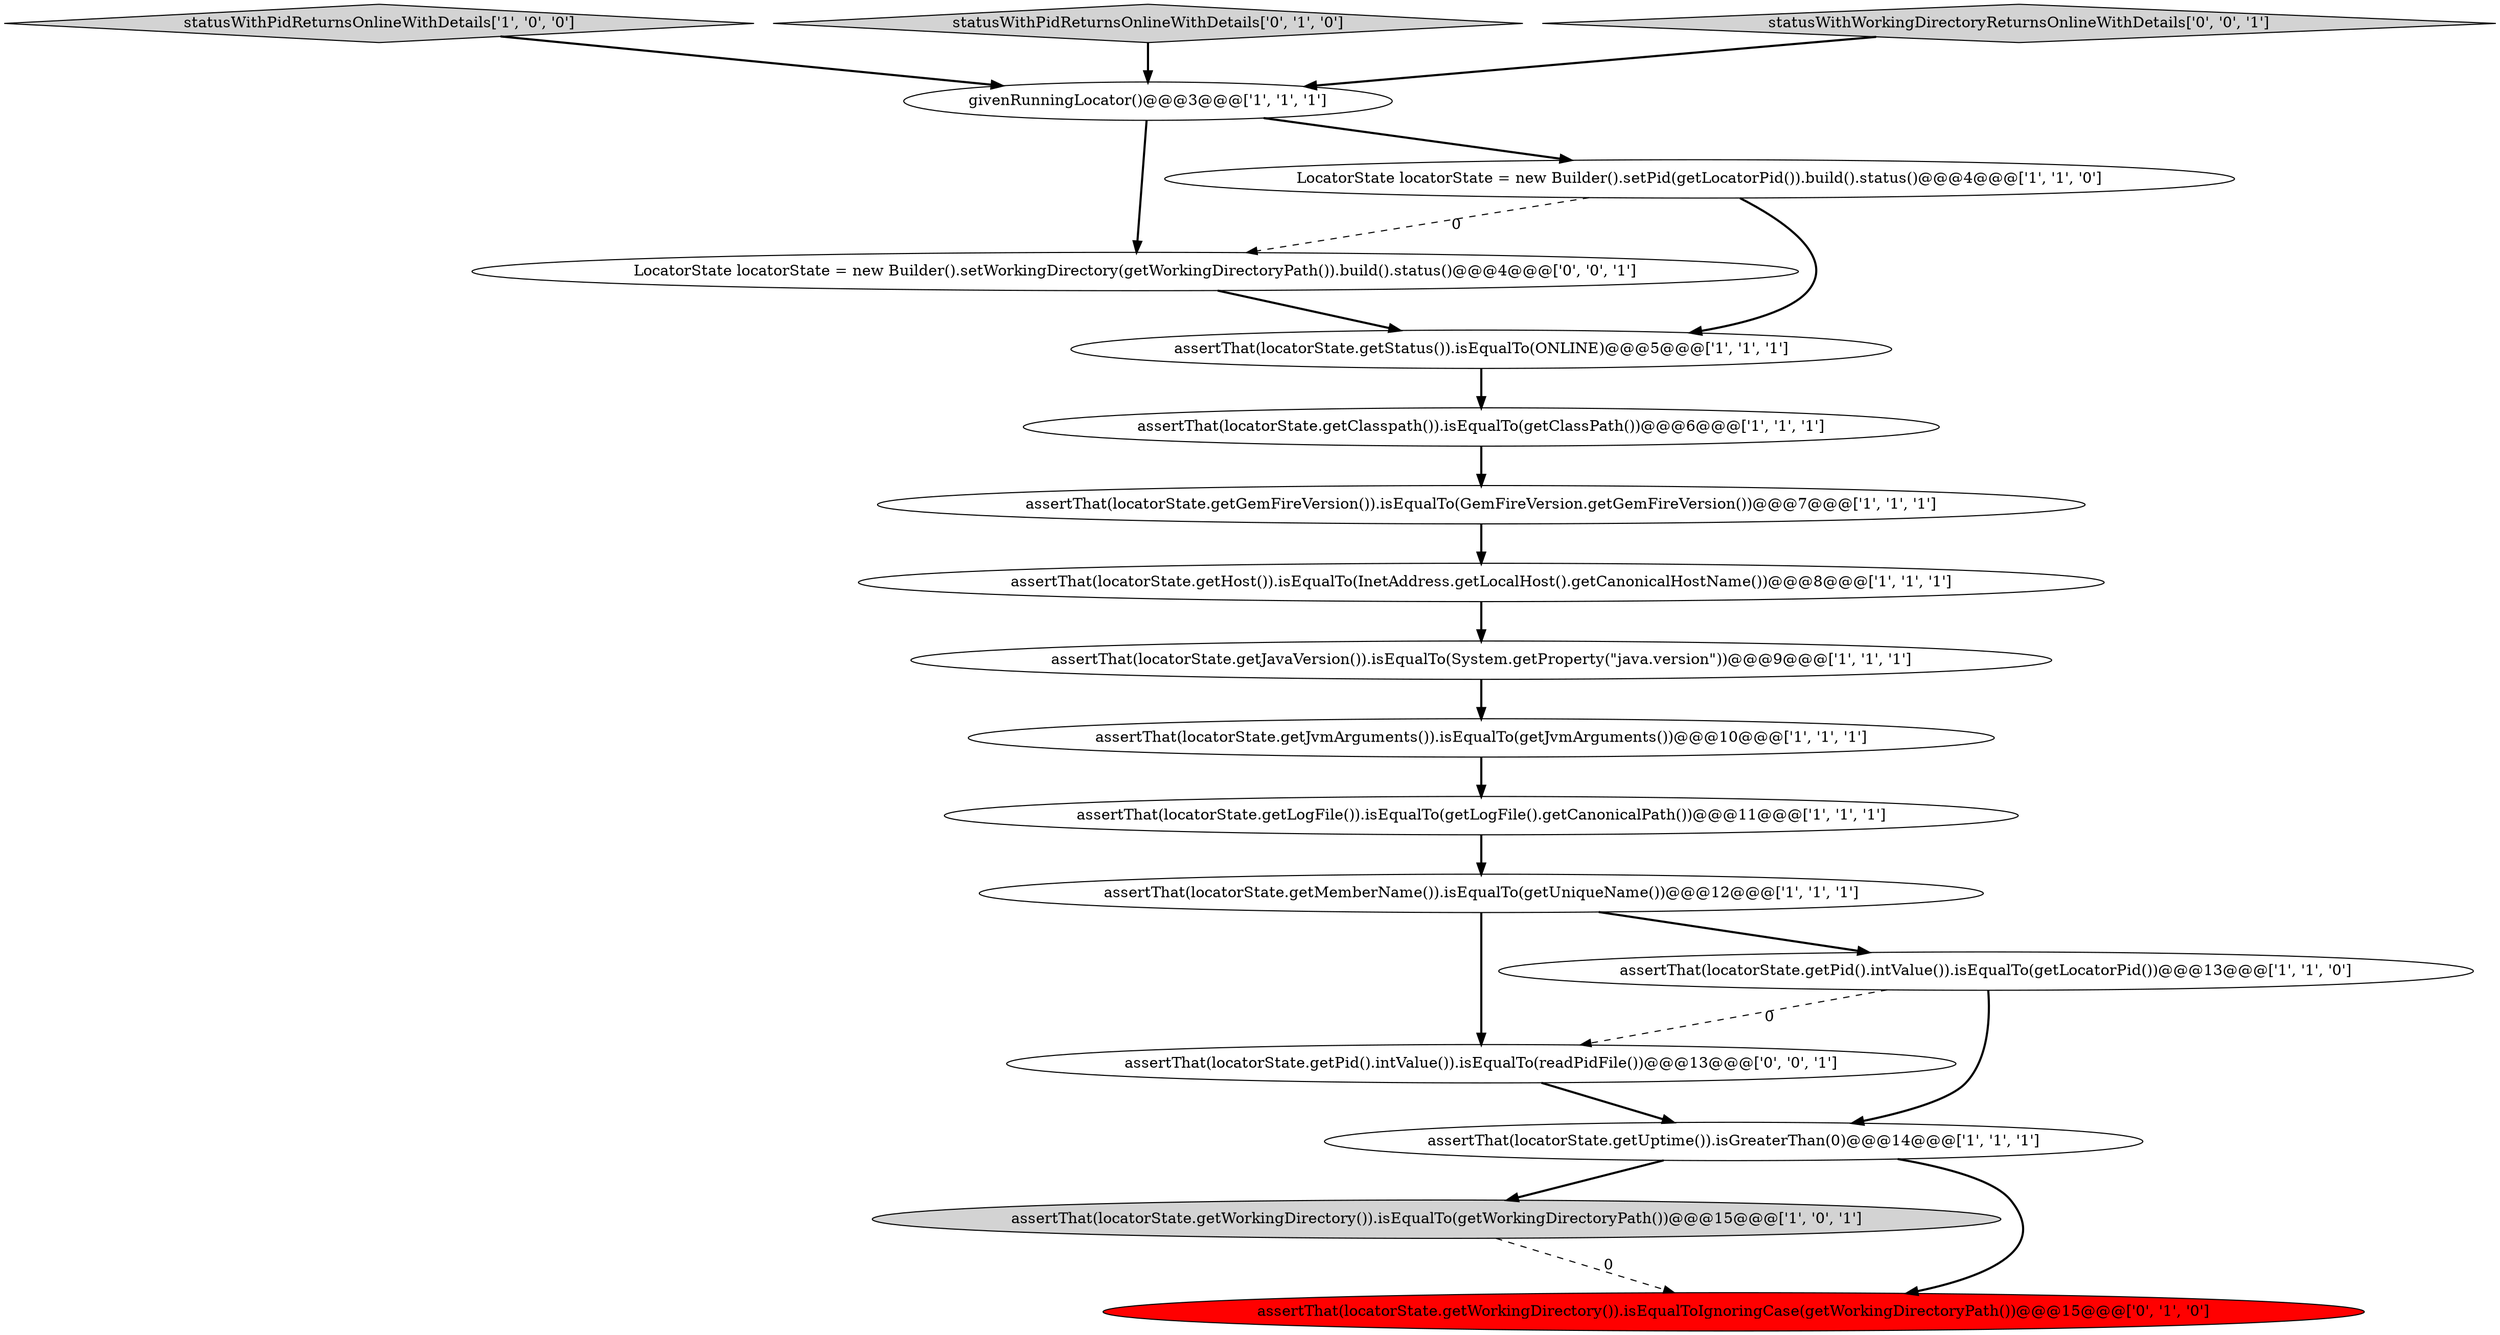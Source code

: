 digraph {
18 [style = filled, label = "assertThat(locatorState.getPid().intValue()).isEqualTo(readPidFile())@@@13@@@['0', '0', '1']", fillcolor = white, shape = ellipse image = "AAA0AAABBB3BBB"];
9 [style = filled, label = "assertThat(locatorState.getHost()).isEqualTo(InetAddress.getLocalHost().getCanonicalHostName())@@@8@@@['1', '1', '1']", fillcolor = white, shape = ellipse image = "AAA0AAABBB1BBB"];
4 [style = filled, label = "statusWithPidReturnsOnlineWithDetails['1', '0', '0']", fillcolor = lightgray, shape = diamond image = "AAA0AAABBB1BBB"];
3 [style = filled, label = "assertThat(locatorState.getStatus()).isEqualTo(ONLINE)@@@5@@@['1', '1', '1']", fillcolor = white, shape = ellipse image = "AAA0AAABBB1BBB"];
0 [style = filled, label = "givenRunningLocator()@@@3@@@['1', '1', '1']", fillcolor = white, shape = ellipse image = "AAA0AAABBB1BBB"];
10 [style = filled, label = "assertThat(locatorState.getUptime()).isGreaterThan(0)@@@14@@@['1', '1', '1']", fillcolor = white, shape = ellipse image = "AAA0AAABBB1BBB"];
14 [style = filled, label = "statusWithPidReturnsOnlineWithDetails['0', '1', '0']", fillcolor = lightgray, shape = diamond image = "AAA0AAABBB2BBB"];
12 [style = filled, label = "assertThat(locatorState.getClasspath()).isEqualTo(getClassPath())@@@6@@@['1', '1', '1']", fillcolor = white, shape = ellipse image = "AAA0AAABBB1BBB"];
17 [style = filled, label = "statusWithWorkingDirectoryReturnsOnlineWithDetails['0', '0', '1']", fillcolor = lightgray, shape = diamond image = "AAA0AAABBB3BBB"];
8 [style = filled, label = "assertThat(locatorState.getJvmArguments()).isEqualTo(getJvmArguments())@@@10@@@['1', '1', '1']", fillcolor = white, shape = ellipse image = "AAA0AAABBB1BBB"];
11 [style = filled, label = "assertThat(locatorState.getWorkingDirectory()).isEqualTo(getWorkingDirectoryPath())@@@15@@@['1', '0', '1']", fillcolor = lightgray, shape = ellipse image = "AAA0AAABBB1BBB"];
2 [style = filled, label = "assertThat(locatorState.getPid().intValue()).isEqualTo(getLocatorPid())@@@13@@@['1', '1', '0']", fillcolor = white, shape = ellipse image = "AAA0AAABBB1BBB"];
6 [style = filled, label = "assertThat(locatorState.getJavaVersion()).isEqualTo(System.getProperty(\"java.version\"))@@@9@@@['1', '1', '1']", fillcolor = white, shape = ellipse image = "AAA0AAABBB1BBB"];
13 [style = filled, label = "assertThat(locatorState.getLogFile()).isEqualTo(getLogFile().getCanonicalPath())@@@11@@@['1', '1', '1']", fillcolor = white, shape = ellipse image = "AAA0AAABBB1BBB"];
15 [style = filled, label = "assertThat(locatorState.getWorkingDirectory()).isEqualToIgnoringCase(getWorkingDirectoryPath())@@@15@@@['0', '1', '0']", fillcolor = red, shape = ellipse image = "AAA1AAABBB2BBB"];
16 [style = filled, label = "LocatorState locatorState = new Builder().setWorkingDirectory(getWorkingDirectoryPath()).build().status()@@@4@@@['0', '0', '1']", fillcolor = white, shape = ellipse image = "AAA0AAABBB3BBB"];
7 [style = filled, label = "assertThat(locatorState.getMemberName()).isEqualTo(getUniqueName())@@@12@@@['1', '1', '1']", fillcolor = white, shape = ellipse image = "AAA0AAABBB1BBB"];
1 [style = filled, label = "assertThat(locatorState.getGemFireVersion()).isEqualTo(GemFireVersion.getGemFireVersion())@@@7@@@['1', '1', '1']", fillcolor = white, shape = ellipse image = "AAA0AAABBB1BBB"];
5 [style = filled, label = "LocatorState locatorState = new Builder().setPid(getLocatorPid()).build().status()@@@4@@@['1', '1', '0']", fillcolor = white, shape = ellipse image = "AAA0AAABBB1BBB"];
5->3 [style = bold, label=""];
16->3 [style = bold, label=""];
0->16 [style = bold, label=""];
10->15 [style = bold, label=""];
11->15 [style = dashed, label="0"];
3->12 [style = bold, label=""];
2->10 [style = bold, label=""];
12->1 [style = bold, label=""];
1->9 [style = bold, label=""];
4->0 [style = bold, label=""];
9->6 [style = bold, label=""];
5->16 [style = dashed, label="0"];
17->0 [style = bold, label=""];
14->0 [style = bold, label=""];
18->10 [style = bold, label=""];
13->7 [style = bold, label=""];
7->2 [style = bold, label=""];
6->8 [style = bold, label=""];
2->18 [style = dashed, label="0"];
7->18 [style = bold, label=""];
8->13 [style = bold, label=""];
0->5 [style = bold, label=""];
10->11 [style = bold, label=""];
}
